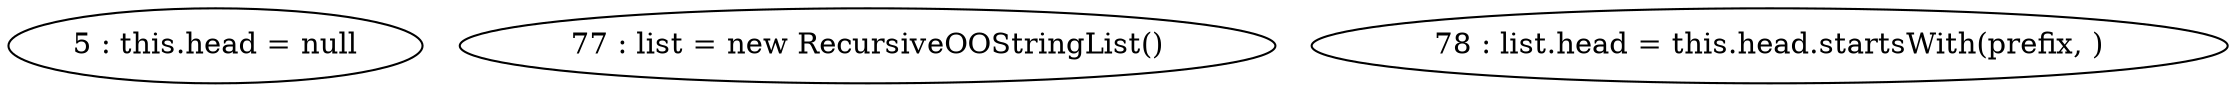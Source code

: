 digraph G {
"5 : this.head = null"
"77 : list = new RecursiveOOStringList()"
"78 : list.head = this.head.startsWith(prefix, )"
}
